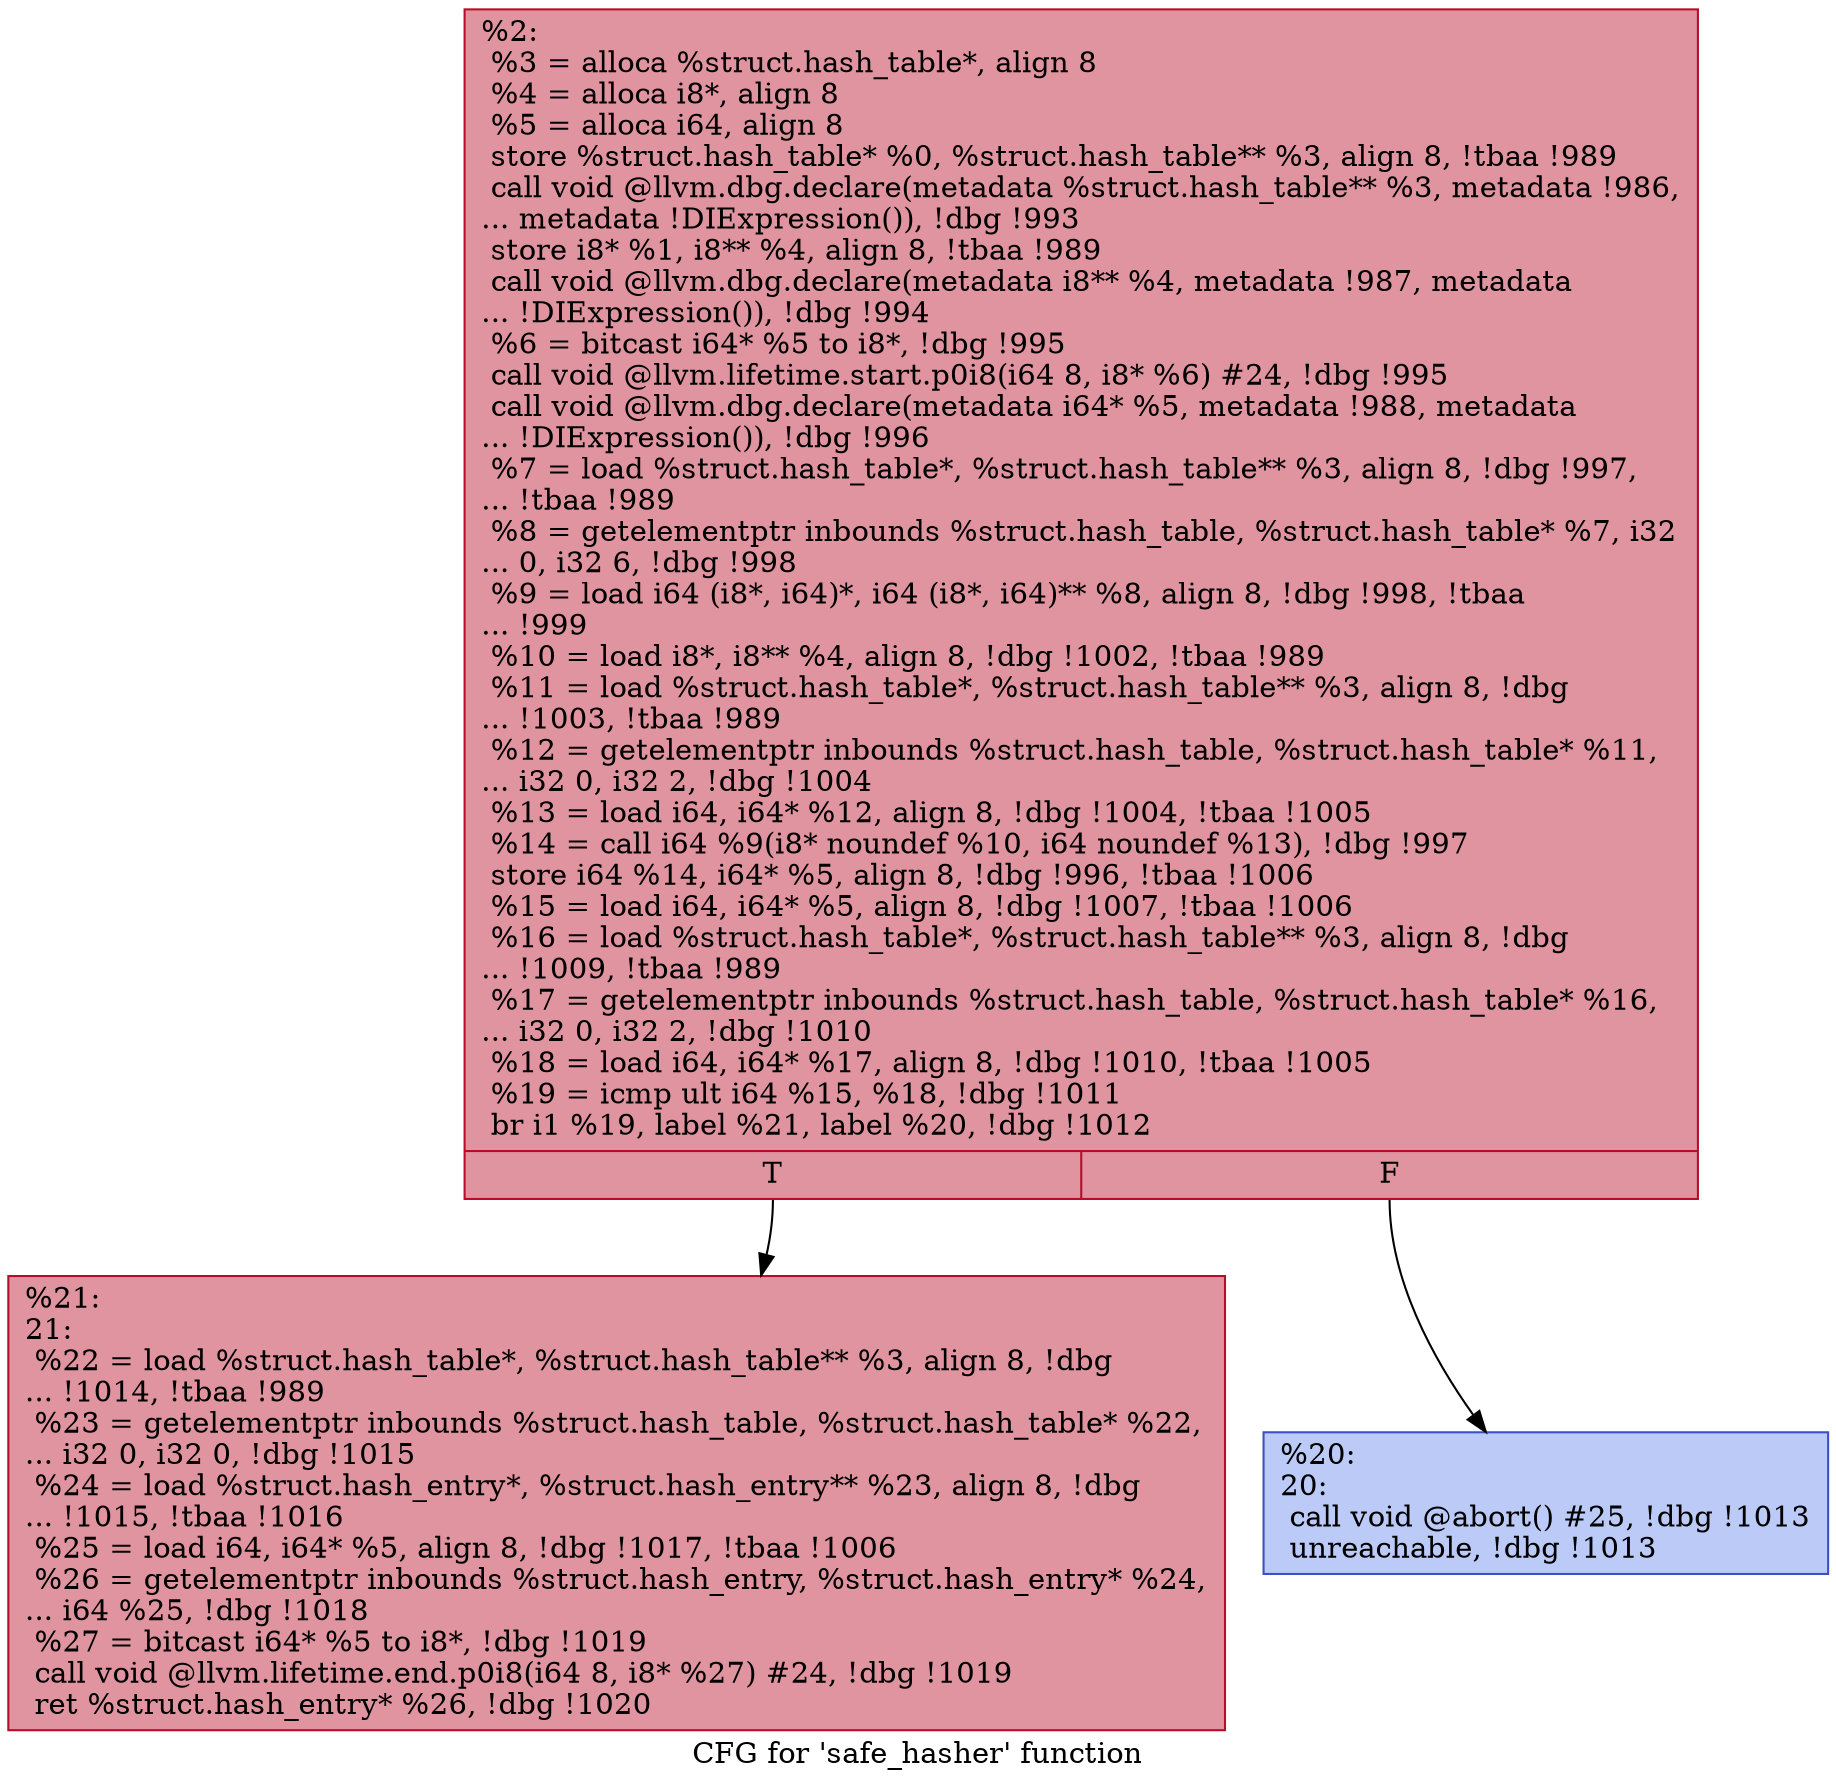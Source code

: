 digraph "CFG for 'safe_hasher' function" {
	label="CFG for 'safe_hasher' function";

	Node0x119bd60 [shape=record,color="#b70d28ff", style=filled, fillcolor="#b70d2870",label="{%2:\l  %3 = alloca %struct.hash_table*, align 8\l  %4 = alloca i8*, align 8\l  %5 = alloca i64, align 8\l  store %struct.hash_table* %0, %struct.hash_table** %3, align 8, !tbaa !989\l  call void @llvm.dbg.declare(metadata %struct.hash_table** %3, metadata !986,\l... metadata !DIExpression()), !dbg !993\l  store i8* %1, i8** %4, align 8, !tbaa !989\l  call void @llvm.dbg.declare(metadata i8** %4, metadata !987, metadata\l... !DIExpression()), !dbg !994\l  %6 = bitcast i64* %5 to i8*, !dbg !995\l  call void @llvm.lifetime.start.p0i8(i64 8, i8* %6) #24, !dbg !995\l  call void @llvm.dbg.declare(metadata i64* %5, metadata !988, metadata\l... !DIExpression()), !dbg !996\l  %7 = load %struct.hash_table*, %struct.hash_table** %3, align 8, !dbg !997,\l... !tbaa !989\l  %8 = getelementptr inbounds %struct.hash_table, %struct.hash_table* %7, i32\l... 0, i32 6, !dbg !998\l  %9 = load i64 (i8*, i64)*, i64 (i8*, i64)** %8, align 8, !dbg !998, !tbaa\l... !999\l  %10 = load i8*, i8** %4, align 8, !dbg !1002, !tbaa !989\l  %11 = load %struct.hash_table*, %struct.hash_table** %3, align 8, !dbg\l... !1003, !tbaa !989\l  %12 = getelementptr inbounds %struct.hash_table, %struct.hash_table* %11,\l... i32 0, i32 2, !dbg !1004\l  %13 = load i64, i64* %12, align 8, !dbg !1004, !tbaa !1005\l  %14 = call i64 %9(i8* noundef %10, i64 noundef %13), !dbg !997\l  store i64 %14, i64* %5, align 8, !dbg !996, !tbaa !1006\l  %15 = load i64, i64* %5, align 8, !dbg !1007, !tbaa !1006\l  %16 = load %struct.hash_table*, %struct.hash_table** %3, align 8, !dbg\l... !1009, !tbaa !989\l  %17 = getelementptr inbounds %struct.hash_table, %struct.hash_table* %16,\l... i32 0, i32 2, !dbg !1010\l  %18 = load i64, i64* %17, align 8, !dbg !1010, !tbaa !1005\l  %19 = icmp ult i64 %15, %18, !dbg !1011\l  br i1 %19, label %21, label %20, !dbg !1012\l|{<s0>T|<s1>F}}"];
	Node0x119bd60:s0 -> Node0x119f3e0;
	Node0x119bd60:s1 -> Node0x119f390;
	Node0x119f390 [shape=record,color="#3d50c3ff", style=filled, fillcolor="#6687ed70",label="{%20:\l20:                                               \l  call void @abort() #25, !dbg !1013\l  unreachable, !dbg !1013\l}"];
	Node0x119f3e0 [shape=record,color="#b70d28ff", style=filled, fillcolor="#b70d2870",label="{%21:\l21:                                               \l  %22 = load %struct.hash_table*, %struct.hash_table** %3, align 8, !dbg\l... !1014, !tbaa !989\l  %23 = getelementptr inbounds %struct.hash_table, %struct.hash_table* %22,\l... i32 0, i32 0, !dbg !1015\l  %24 = load %struct.hash_entry*, %struct.hash_entry** %23, align 8, !dbg\l... !1015, !tbaa !1016\l  %25 = load i64, i64* %5, align 8, !dbg !1017, !tbaa !1006\l  %26 = getelementptr inbounds %struct.hash_entry, %struct.hash_entry* %24,\l... i64 %25, !dbg !1018\l  %27 = bitcast i64* %5 to i8*, !dbg !1019\l  call void @llvm.lifetime.end.p0i8(i64 8, i8* %27) #24, !dbg !1019\l  ret %struct.hash_entry* %26, !dbg !1020\l}"];
}

